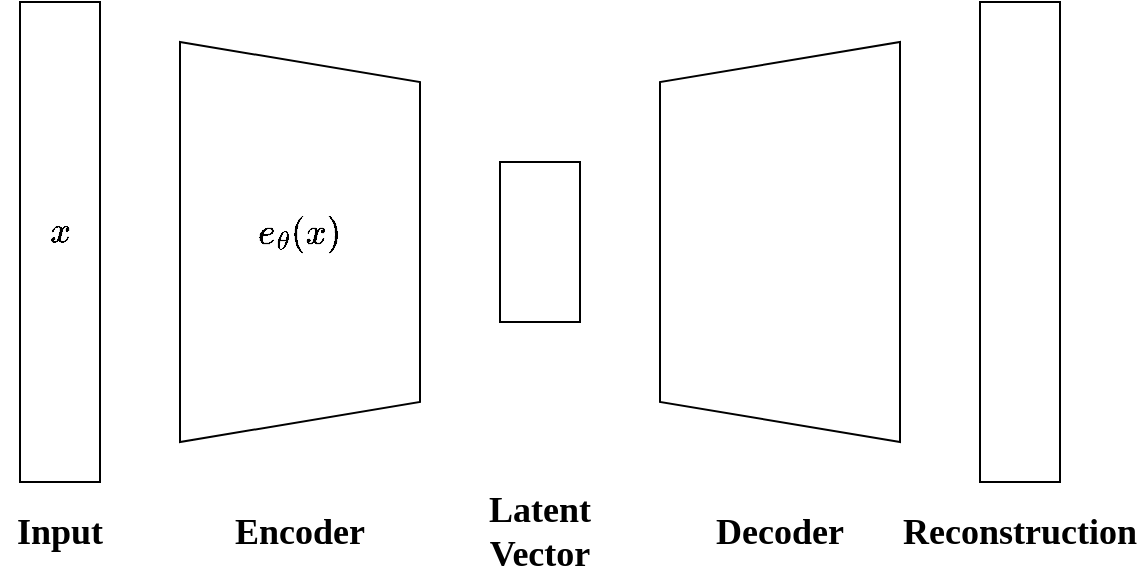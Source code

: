 <mxfile version="22.1.0" type="github">
  <diagram name="Page-1" id="Jplwgw2ZXmFvnpG5Gi_C">
    <mxGraphModel dx="724" dy="366" grid="1" gridSize="10" guides="1" tooltips="1" connect="1" arrows="1" fold="1" page="1" pageScale="1" pageWidth="827" pageHeight="1169" background="#ffffff" math="1" shadow="0">
      <root>
        <mxCell id="0" />
        <mxCell id="1" parent="0" />
        <mxCell id="XILRNdBUNXST-xkthhYS-1" value="" style="rounded=0;whiteSpace=wrap;html=1;fillColor=none;" vertex="1" parent="1">
          <mxGeometry x="40" y="80" width="40" height="240" as="geometry" />
        </mxCell>
        <mxCell id="XILRNdBUNXST-xkthhYS-2" value="" style="shape=trapezoid;perimeter=trapezoidPerimeter;whiteSpace=wrap;html=1;fixedSize=1;rotation=90;fillColor=none;" vertex="1" parent="1">
          <mxGeometry x="80" y="140" width="200" height="120" as="geometry" />
        </mxCell>
        <mxCell id="XILRNdBUNXST-xkthhYS-3" value="" style="shape=trapezoid;perimeter=trapezoidPerimeter;whiteSpace=wrap;html=1;fixedSize=1;rotation=-90;fillColor=none;" vertex="1" parent="1">
          <mxGeometry x="320" y="140" width="200" height="120" as="geometry" />
        </mxCell>
        <mxCell id="XILRNdBUNXST-xkthhYS-4" value="" style="rounded=0;whiteSpace=wrap;html=1;fillColor=none;" vertex="1" parent="1">
          <mxGeometry x="280" y="160" width="40" height="80" as="geometry" />
        </mxCell>
        <mxCell id="XILRNdBUNXST-xkthhYS-5" value="" style="rounded=0;whiteSpace=wrap;html=1;fillColor=none;" vertex="1" parent="1">
          <mxGeometry x="520" y="80" width="40" height="240" as="geometry" />
        </mxCell>
        <mxCell id="XILRNdBUNXST-xkthhYS-6" value="&lt;b&gt;Input&lt;/b&gt;" style="text;html=1;strokeColor=none;fillColor=none;align=center;verticalAlign=middle;whiteSpace=wrap;rounded=0;fontFamily=Times New Roman;fontSize=18;" vertex="1" parent="1">
          <mxGeometry x="30" y="330" width="60" height="30" as="geometry" />
        </mxCell>
        <mxCell id="XILRNdBUNXST-xkthhYS-7" value="&lt;b&gt;Encoder&lt;/b&gt;" style="text;html=1;strokeColor=none;fillColor=none;align=center;verticalAlign=middle;whiteSpace=wrap;rounded=0;fontFamily=Times New Roman;fontSize=18;" vertex="1" parent="1">
          <mxGeometry x="150" y="330" width="60" height="30" as="geometry" />
        </mxCell>
        <mxCell id="XILRNdBUNXST-xkthhYS-8" value="&lt;b&gt;Latent Vector&lt;/b&gt;" style="text;html=1;strokeColor=none;fillColor=none;align=center;verticalAlign=middle;whiteSpace=wrap;rounded=0;fontFamily=Times New Roman;fontSize=18;" vertex="1" parent="1">
          <mxGeometry x="270" y="330" width="60" height="30" as="geometry" />
        </mxCell>
        <mxCell id="XILRNdBUNXST-xkthhYS-9" value="&lt;b&gt;Decoder&lt;/b&gt;" style="text;html=1;strokeColor=none;fillColor=none;align=center;verticalAlign=middle;whiteSpace=wrap;rounded=0;fontFamily=Times New Roman;fontSize=18;" vertex="1" parent="1">
          <mxGeometry x="390" y="330" width="60" height="30" as="geometry" />
        </mxCell>
        <mxCell id="XILRNdBUNXST-xkthhYS-10" value="&lt;b&gt;Reconstruction&lt;/b&gt;" style="text;html=1;strokeColor=none;fillColor=none;align=center;verticalAlign=middle;whiteSpace=wrap;rounded=0;fontFamily=Times New Roman;fontSize=18;" vertex="1" parent="1">
          <mxGeometry x="510" y="330" width="60" height="30" as="geometry" />
        </mxCell>
        <mxCell id="XILRNdBUNXST-xkthhYS-12" value="&lt;font style=&quot;font-size: 18px;&quot; face=&quot;Times New Roman&quot;&gt;$$e_\theta(x)$$&lt;/font&gt;" style="text;html=1;strokeColor=none;fillColor=none;align=center;verticalAlign=middle;rounded=0;whiteSpace=wrap;" vertex="1" parent="1">
          <mxGeometry x="150" y="180" width="60" height="30" as="geometry" />
        </mxCell>
        <mxCell id="XILRNdBUNXST-xkthhYS-13" value="&lt;font style=&quot;font-size: 18px;&quot; face=&quot;Times New Roman&quot;&gt;$$x$$&lt;/font&gt;" style="text;html=1;strokeColor=none;fillColor=none;align=center;verticalAlign=middle;rounded=0;whiteSpace=wrap;" vertex="1" parent="1">
          <mxGeometry x="30" y="180" width="60" height="30" as="geometry" />
        </mxCell>
      </root>
    </mxGraphModel>
  </diagram>
</mxfile>
